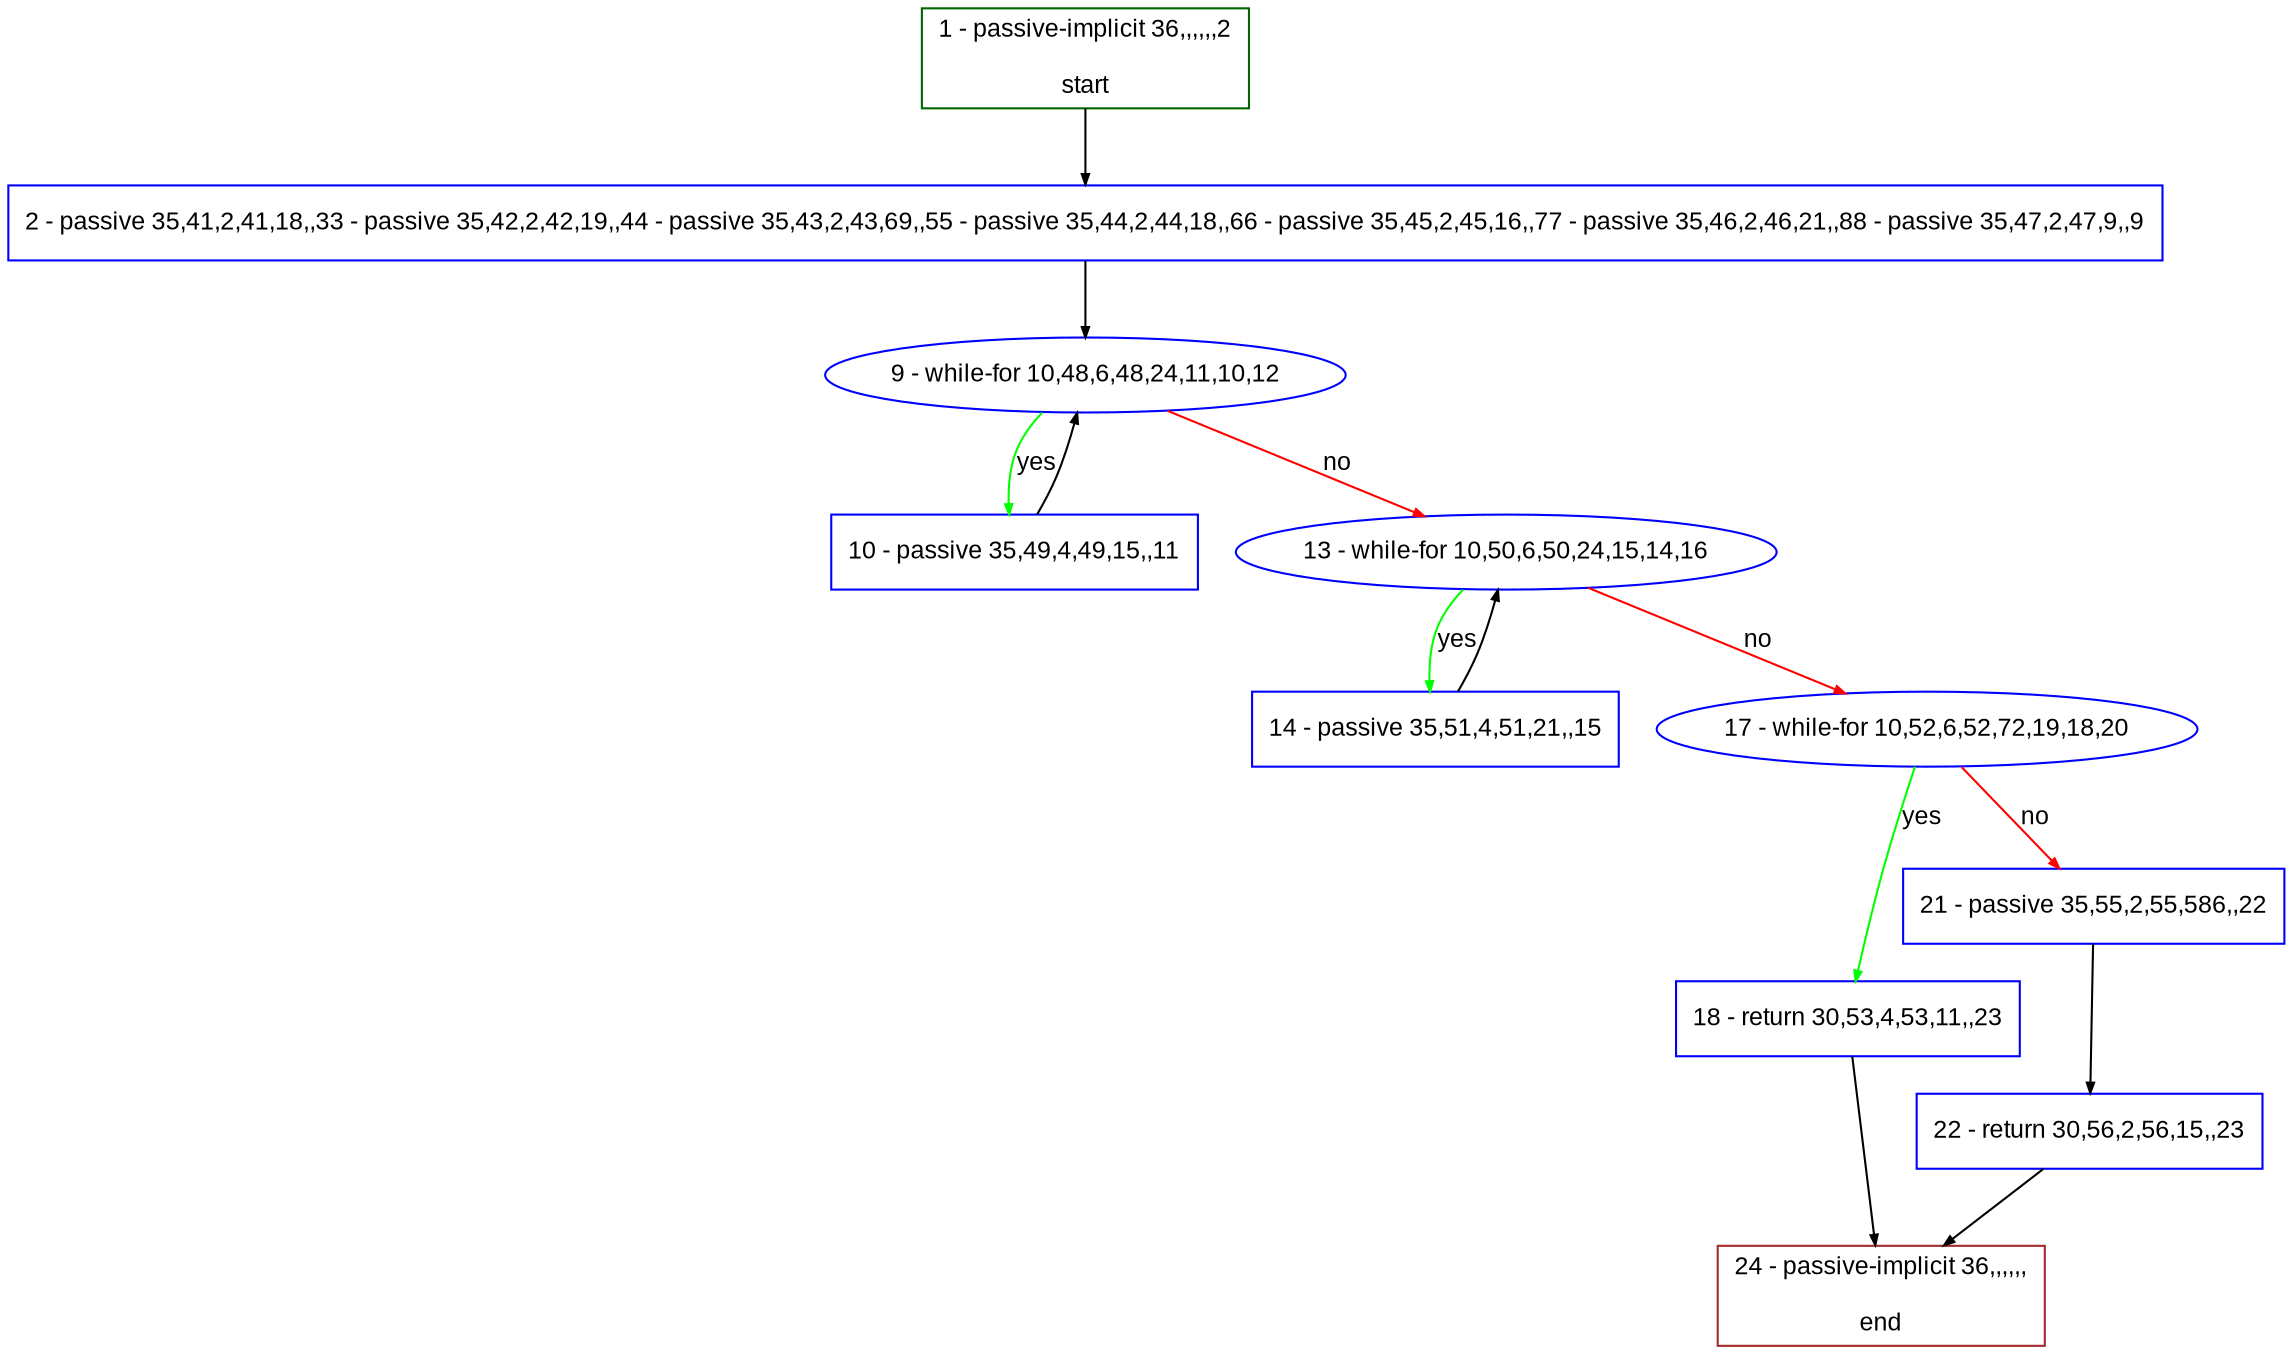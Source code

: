 digraph "" {
  graph [pack="true", label="", fontsize="12", packmode="clust", fontname="Arial", fillcolor="#FFFFCC", bgcolor="white", style="rounded,filled", compound="true"];
  node [node_initialized="no", label="", color="grey", fontsize="12", fillcolor="white", fontname="Arial", style="filled", shape="rectangle", compound="true", fixedsize="false"];
  edge [fontcolor="black", arrowhead="normal", arrowtail="none", arrowsize="0.5", ltail="", label="", color="black", fontsize="12", lhead="", fontname="Arial", dir="forward", compound="true"];
  __N1 [label="2 - passive 35,41,2,41,18,,33 - passive 35,42,2,42,19,,44 - passive 35,43,2,43,69,,55 - passive 35,44,2,44,18,,66 - passive 35,45,2,45,16,,77 - passive 35,46,2,46,21,,88 - passive 35,47,2,47,9,,9", color="#0000ff", fillcolor="#ffffff", style="filled", shape="box"];
  __N2 [label="1 - passive-implicit 36,,,,,,2\n\nstart", color="#006400", fillcolor="#ffffff", style="filled", shape="box"];
  __N3 [label="9 - while-for 10,48,6,48,24,11,10,12", color="#0000ff", fillcolor="#ffffff", style="filled", shape="oval"];
  __N4 [label="10 - passive 35,49,4,49,15,,11", color="#0000ff", fillcolor="#ffffff", style="filled", shape="box"];
  __N5 [label="13 - while-for 10,50,6,50,24,15,14,16", color="#0000ff", fillcolor="#ffffff", style="filled", shape="oval"];
  __N6 [label="14 - passive 35,51,4,51,21,,15", color="#0000ff", fillcolor="#ffffff", style="filled", shape="box"];
  __N7 [label="17 - while-for 10,52,6,52,72,19,18,20", color="#0000ff", fillcolor="#ffffff", style="filled", shape="oval"];
  __N8 [label="18 - return 30,53,4,53,11,,23", color="#0000ff", fillcolor="#ffffff", style="filled", shape="box"];
  __N9 [label="21 - passive 35,55,2,55,586,,22", color="#0000ff", fillcolor="#ffffff", style="filled", shape="box"];
  __N10 [label="24 - passive-implicit 36,,,,,,\n\nend", color="#a52a2a", fillcolor="#ffffff", style="filled", shape="box"];
  __N11 [label="22 - return 30,56,2,56,15,,23", color="#0000ff", fillcolor="#ffffff", style="filled", shape="box"];
  __N2 -> __N1 [arrowhead="normal", arrowtail="none", color="#000000", label="", dir="forward"];
  __N1 -> __N3 [arrowhead="normal", arrowtail="none", color="#000000", label="", dir="forward"];
  __N3 -> __N4 [arrowhead="normal", arrowtail="none", color="#00ff00", label="yes", dir="forward"];
  __N4 -> __N3 [arrowhead="normal", arrowtail="none", color="#000000", label="", dir="forward"];
  __N3 -> __N5 [arrowhead="normal", arrowtail="none", color="#ff0000", label="no", dir="forward"];
  __N5 -> __N6 [arrowhead="normal", arrowtail="none", color="#00ff00", label="yes", dir="forward"];
  __N6 -> __N5 [arrowhead="normal", arrowtail="none", color="#000000", label="", dir="forward"];
  __N5 -> __N7 [arrowhead="normal", arrowtail="none", color="#ff0000", label="no", dir="forward"];
  __N7 -> __N8 [arrowhead="normal", arrowtail="none", color="#00ff00", label="yes", dir="forward"];
  __N7 -> __N9 [arrowhead="normal", arrowtail="none", color="#ff0000", label="no", dir="forward"];
  __N8 -> __N10 [arrowhead="normal", arrowtail="none", color="#000000", label="", dir="forward"];
  __N9 -> __N11 [arrowhead="normal", arrowtail="none", color="#000000", label="", dir="forward"];
  __N11 -> __N10 [arrowhead="normal", arrowtail="none", color="#000000", label="", dir="forward"];
}
